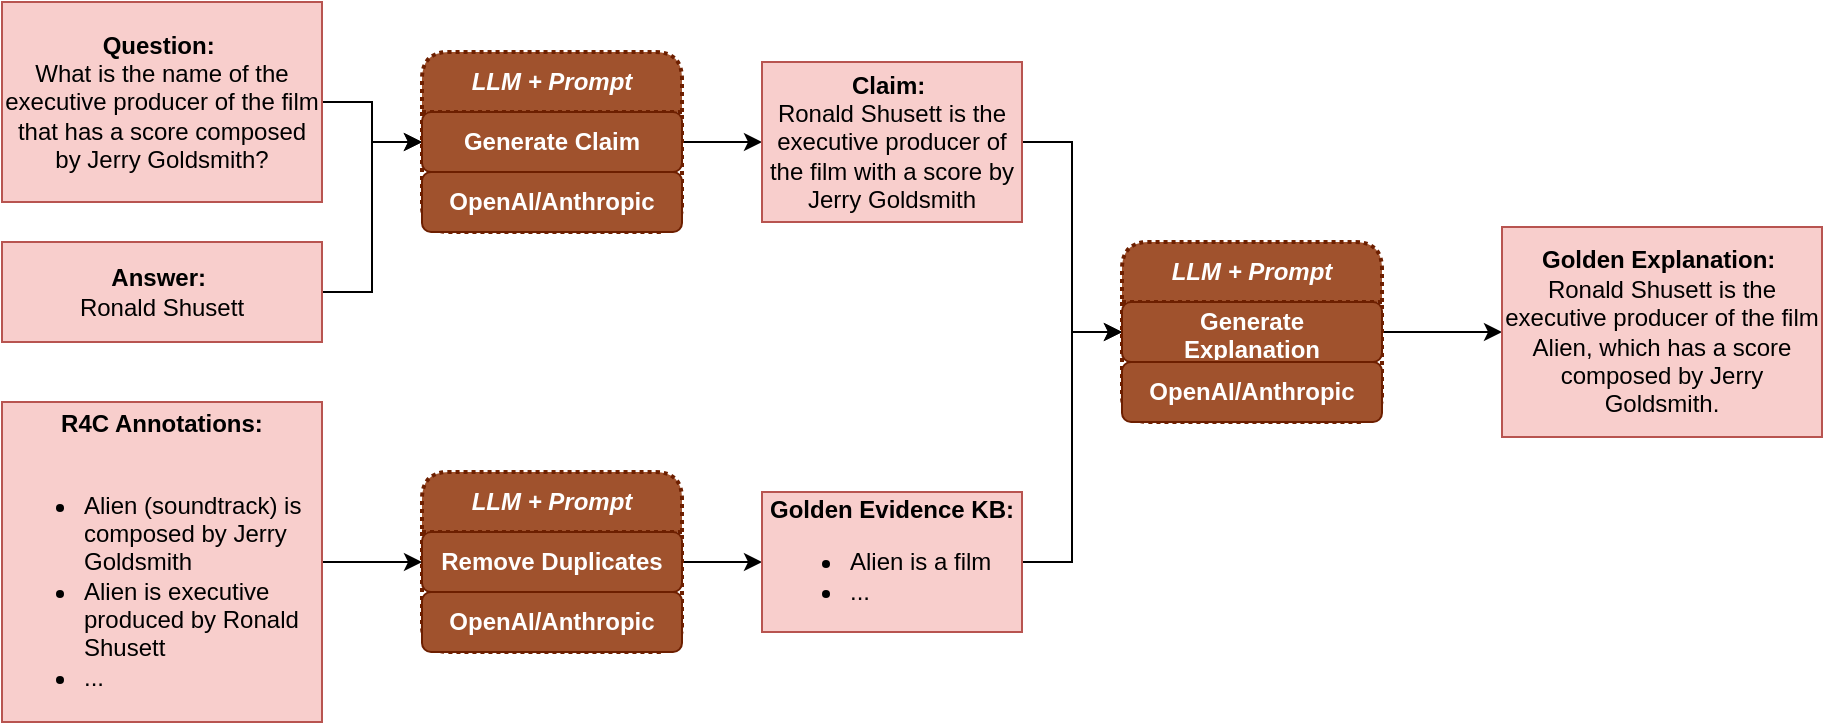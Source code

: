 <mxfile version="24.7.8">
  <diagram name="Strona-1" id="diypcTc6_78s_wwE16Ay">
    <mxGraphModel dx="1137" dy="719" grid="1" gridSize="10" guides="1" tooltips="1" connect="1" arrows="1" fold="1" page="1" pageScale="1" pageWidth="827" pageHeight="1169" math="0" shadow="0">
      <root>
        <mxCell id="0" />
        <mxCell id="1" parent="0" />
        <mxCell id="ccWnFZst2IsXS-5hjGJ8-20" style="edgeStyle=orthogonalEdgeStyle;rounded=0;orthogonalLoop=1;jettySize=auto;html=1;exitX=1;exitY=0.5;exitDx=0;exitDy=0;entryX=0;entryY=0.5;entryDx=0;entryDy=0;" edge="1" parent="1" source="ccWnFZst2IsXS-5hjGJ8-2" target="ccWnFZst2IsXS-5hjGJ8-9">
          <mxGeometry relative="1" as="geometry" />
        </mxCell>
        <mxCell id="ccWnFZst2IsXS-5hjGJ8-2" value="&lt;b&gt;Question:&amp;nbsp;&lt;/b&gt;&lt;div&gt;What is the name of the executive producer of the film that has a score composed by Jerry Goldsmith?&lt;/div&gt;" style="rounded=0;whiteSpace=wrap;html=1;fillColor=#f8cecc;strokeColor=#b85450;" vertex="1" parent="1">
          <mxGeometry x="170" y="210" width="160" height="100" as="geometry" />
        </mxCell>
        <mxCell id="ccWnFZst2IsXS-5hjGJ8-17" style="edgeStyle=orthogonalEdgeStyle;rounded=0;orthogonalLoop=1;jettySize=auto;html=1;exitX=1;exitY=0.5;exitDx=0;exitDy=0;entryX=0;entryY=0.5;entryDx=0;entryDy=0;" edge="1" parent="1" source="ccWnFZst2IsXS-5hjGJ8-3" target="ccWnFZst2IsXS-5hjGJ8-4">
          <mxGeometry relative="1" as="geometry" />
        </mxCell>
        <mxCell id="ccWnFZst2IsXS-5hjGJ8-3" value="&lt;b&gt;Answer:&amp;nbsp;&lt;/b&gt;&lt;div&gt;Ronald Shusett&lt;/div&gt;" style="rounded=0;whiteSpace=wrap;html=1;fillColor=#f8cecc;strokeColor=#b85450;" vertex="1" parent="1">
          <mxGeometry x="170" y="330" width="160" height="50" as="geometry" />
        </mxCell>
        <mxCell id="ccWnFZst2IsXS-5hjGJ8-23" style="edgeStyle=orthogonalEdgeStyle;rounded=0;orthogonalLoop=1;jettySize=auto;html=1;exitX=1;exitY=0.5;exitDx=0;exitDy=0;entryX=0;entryY=0.5;entryDx=0;entryDy=0;" edge="1" parent="1" source="ccWnFZst2IsXS-5hjGJ8-4" target="ccWnFZst2IsXS-5hjGJ8-6">
          <mxGeometry relative="1" as="geometry" />
        </mxCell>
        <mxCell id="ccWnFZst2IsXS-5hjGJ8-4" value="&lt;i&gt;&lt;b&gt;LLM + Prompt&lt;/b&gt;&lt;/i&gt;" style="swimlane;fontStyle=0;childLayout=stackLayout;horizontal=1;startSize=30;horizontalStack=0;resizeParent=1;resizeParentMax=0;resizeLast=0;collapsible=1;marginBottom=0;whiteSpace=wrap;html=1;fillColor=#a0522d;strokeColor=#6D1F00;fillStyle=solid;fontColor=#ffffff;rounded=1;dashed=1;dashPattern=1 1;strokeWidth=2;" vertex="1" parent="1">
          <mxGeometry x="380" y="235" width="130" height="90" as="geometry" />
        </mxCell>
        <mxCell id="ccWnFZst2IsXS-5hjGJ8-9" value="&lt;b&gt;Generate Claim&lt;/b&gt;" style="text;strokeColor=#6D1F00;fillColor=#a0522d;align=center;verticalAlign=middle;spacingLeft=4;spacingRight=4;overflow=hidden;points=[[0,0.5],[1,0.5]];portConstraint=eastwest;rotatable=0;whiteSpace=wrap;html=1;fontColor=#ffffff;rounded=1;" vertex="1" parent="ccWnFZst2IsXS-5hjGJ8-4">
          <mxGeometry y="30" width="130" height="30" as="geometry" />
        </mxCell>
        <mxCell id="ccWnFZst2IsXS-5hjGJ8-5" value="&lt;b&gt;OpenAI/Anthropic&lt;/b&gt;" style="text;strokeColor=#6D1F00;fillColor=#a0522d;align=center;verticalAlign=middle;spacingLeft=4;spacingRight=4;overflow=hidden;points=[[0,0.5],[1,0.5]];portConstraint=eastwest;rotatable=0;whiteSpace=wrap;html=1;fontColor=#ffffff;rounded=1;" vertex="1" parent="ccWnFZst2IsXS-5hjGJ8-4">
          <mxGeometry y="60" width="130" height="30" as="geometry" />
        </mxCell>
        <mxCell id="ccWnFZst2IsXS-5hjGJ8-25" style="edgeStyle=orthogonalEdgeStyle;rounded=0;orthogonalLoop=1;jettySize=auto;html=1;exitX=1;exitY=0.5;exitDx=0;exitDy=0;entryX=0;entryY=0.5;entryDx=0;entryDy=0;" edge="1" parent="1" source="ccWnFZst2IsXS-5hjGJ8-6" target="ccWnFZst2IsXS-5hjGJ8-14">
          <mxGeometry relative="1" as="geometry" />
        </mxCell>
        <mxCell id="ccWnFZst2IsXS-5hjGJ8-6" value="&lt;b&gt;Claim:&amp;nbsp;&lt;/b&gt;&lt;div&gt;Ronald Shusett is the executive producer of the film with a score by Jerry Goldsmith&lt;/div&gt;" style="rounded=0;whiteSpace=wrap;html=1;fillColor=#f8cecc;strokeColor=#b85450;" vertex="1" parent="1">
          <mxGeometry x="550" y="240" width="130" height="80" as="geometry" />
        </mxCell>
        <mxCell id="ccWnFZst2IsXS-5hjGJ8-22" style="edgeStyle=orthogonalEdgeStyle;rounded=0;orthogonalLoop=1;jettySize=auto;html=1;exitX=1;exitY=0.5;exitDx=0;exitDy=0;entryX=0;entryY=0.5;entryDx=0;entryDy=0;" edge="1" parent="1" source="ccWnFZst2IsXS-5hjGJ8-7" target="ccWnFZst2IsXS-5hjGJ8-12">
          <mxGeometry relative="1" as="geometry" />
        </mxCell>
        <mxCell id="ccWnFZst2IsXS-5hjGJ8-7" value="&lt;i&gt;&lt;b&gt;LLM + Prompt&lt;/b&gt;&lt;/i&gt;" style="swimlane;fontStyle=0;childLayout=stackLayout;horizontal=1;startSize=30;horizontalStack=0;resizeParent=1;resizeParentMax=0;resizeLast=0;collapsible=1;marginBottom=0;whiteSpace=wrap;html=1;fillColor=#a0522d;strokeColor=#6D1F00;fillStyle=solid;fontColor=#ffffff;rounded=1;dashed=1;dashPattern=1 1;strokeWidth=2;" vertex="1" parent="1">
          <mxGeometry x="380" y="445" width="130" height="90" as="geometry" />
        </mxCell>
        <mxCell id="ccWnFZst2IsXS-5hjGJ8-10" value="&lt;b&gt;Remove Duplicates&lt;/b&gt;" style="text;strokeColor=#6D1F00;fillColor=#a0522d;align=center;verticalAlign=middle;spacingLeft=4;spacingRight=4;overflow=hidden;points=[[0,0.5],[1,0.5]];portConstraint=eastwest;rotatable=0;whiteSpace=wrap;html=1;fontColor=#ffffff;rounded=1;" vertex="1" parent="ccWnFZst2IsXS-5hjGJ8-7">
          <mxGeometry y="30" width="130" height="30" as="geometry" />
        </mxCell>
        <mxCell id="ccWnFZst2IsXS-5hjGJ8-8" value="&lt;b&gt;OpenAI/Anthropic&lt;/b&gt;" style="text;strokeColor=#6D1F00;fillColor=#a0522d;align=center;verticalAlign=middle;spacingLeft=4;spacingRight=4;overflow=hidden;points=[[0,0.5],[1,0.5]];portConstraint=eastwest;rotatable=0;whiteSpace=wrap;html=1;fontColor=#ffffff;rounded=1;" vertex="1" parent="ccWnFZst2IsXS-5hjGJ8-7">
          <mxGeometry y="60" width="130" height="30" as="geometry" />
        </mxCell>
        <mxCell id="ccWnFZst2IsXS-5hjGJ8-21" style="edgeStyle=orthogonalEdgeStyle;rounded=0;orthogonalLoop=1;jettySize=auto;html=1;exitX=1;exitY=0.5;exitDx=0;exitDy=0;entryX=0;entryY=0.5;entryDx=0;entryDy=0;" edge="1" parent="1" source="ccWnFZst2IsXS-5hjGJ8-11" target="ccWnFZst2IsXS-5hjGJ8-10">
          <mxGeometry relative="1" as="geometry" />
        </mxCell>
        <mxCell id="ccWnFZst2IsXS-5hjGJ8-11" value="&lt;b style=&quot;background-color: initial;&quot;&gt;R4C Annotations:&lt;/b&gt;&lt;div&gt;&lt;b&gt;&lt;br&gt;&lt;/b&gt;&lt;div style=&quot;text-align: left;&quot;&gt;&lt;ul&gt;&lt;li&gt;&lt;span style=&quot;background-color: initial;&quot;&gt;Alien (soundtrack) is composed by Jerry Goldsmith&lt;/span&gt;&lt;/li&gt;&lt;li&gt;&lt;span style=&quot;background-color: initial;&quot;&gt;Alien is executive produced by Ronald Shusett&lt;/span&gt;&lt;/li&gt;&lt;li&gt;&lt;span style=&quot;background-color: initial;&quot;&gt;...&lt;/span&gt;&lt;/li&gt;&lt;/ul&gt;&lt;/div&gt;&lt;/div&gt;" style="rounded=0;whiteSpace=wrap;html=1;fillColor=#f8cecc;strokeColor=#b85450;" vertex="1" parent="1">
          <mxGeometry x="170" y="410" width="160" height="160" as="geometry" />
        </mxCell>
        <mxCell id="ccWnFZst2IsXS-5hjGJ8-24" style="edgeStyle=orthogonalEdgeStyle;rounded=0;orthogonalLoop=1;jettySize=auto;html=1;exitX=1;exitY=0.5;exitDx=0;exitDy=0;entryX=0;entryY=0.5;entryDx=0;entryDy=0;" edge="1" parent="1" source="ccWnFZst2IsXS-5hjGJ8-12" target="ccWnFZst2IsXS-5hjGJ8-14">
          <mxGeometry relative="1" as="geometry" />
        </mxCell>
        <mxCell id="ccWnFZst2IsXS-5hjGJ8-12" value="&lt;b&gt;Golden Evidence KB:&lt;/b&gt;&lt;div&gt;&lt;ul&gt;&lt;li style=&quot;text-align: left;&quot;&gt;Alien is a film&lt;br&gt;&lt;/li&gt;&lt;li style=&quot;text-align: left;&quot;&gt;...&lt;/li&gt;&lt;/ul&gt;&lt;/div&gt;" style="rounded=0;whiteSpace=wrap;html=1;fillColor=#f8cecc;strokeColor=#b85450;" vertex="1" parent="1">
          <mxGeometry x="550" y="455" width="130" height="70" as="geometry" />
        </mxCell>
        <mxCell id="ccWnFZst2IsXS-5hjGJ8-26" style="edgeStyle=orthogonalEdgeStyle;rounded=0;orthogonalLoop=1;jettySize=auto;html=1;exitX=1;exitY=0.5;exitDx=0;exitDy=0;entryX=0;entryY=0.5;entryDx=0;entryDy=0;" edge="1" parent="1" source="ccWnFZst2IsXS-5hjGJ8-13" target="ccWnFZst2IsXS-5hjGJ8-16">
          <mxGeometry relative="1" as="geometry" />
        </mxCell>
        <mxCell id="ccWnFZst2IsXS-5hjGJ8-13" value="&lt;i&gt;&lt;b&gt;LLM + Prompt&lt;/b&gt;&lt;/i&gt;" style="swimlane;fontStyle=0;childLayout=stackLayout;horizontal=1;startSize=30;horizontalStack=0;resizeParent=1;resizeParentMax=0;resizeLast=0;collapsible=1;marginBottom=0;whiteSpace=wrap;html=1;fillColor=#a0522d;strokeColor=#6D1F00;fillStyle=solid;fontColor=#ffffff;rounded=1;dashed=1;dashPattern=1 1;strokeWidth=2;" vertex="1" parent="1">
          <mxGeometry x="730" y="330" width="130" height="90" as="geometry" />
        </mxCell>
        <mxCell id="ccWnFZst2IsXS-5hjGJ8-14" value="&lt;b&gt;Generate Explanation&lt;/b&gt;" style="text;strokeColor=#6D1F00;fillColor=#a0522d;align=center;verticalAlign=middle;spacingLeft=4;spacingRight=4;overflow=hidden;points=[[0,0.5],[1,0.5]];portConstraint=eastwest;rotatable=0;whiteSpace=wrap;html=1;fontColor=#ffffff;rounded=1;" vertex="1" parent="ccWnFZst2IsXS-5hjGJ8-13">
          <mxGeometry y="30" width="130" height="30" as="geometry" />
        </mxCell>
        <mxCell id="ccWnFZst2IsXS-5hjGJ8-15" value="&lt;b&gt;OpenAI/Anthropic&lt;/b&gt;" style="text;strokeColor=#6D1F00;fillColor=#a0522d;align=center;verticalAlign=middle;spacingLeft=4;spacingRight=4;overflow=hidden;points=[[0,0.5],[1,0.5]];portConstraint=eastwest;rotatable=0;whiteSpace=wrap;html=1;fontColor=#ffffff;rounded=1;" vertex="1" parent="ccWnFZst2IsXS-5hjGJ8-13">
          <mxGeometry y="60" width="130" height="30" as="geometry" />
        </mxCell>
        <mxCell id="ccWnFZst2IsXS-5hjGJ8-16" value="&lt;b&gt;Golden Explanation:&amp;nbsp;&lt;/b&gt;&lt;div&gt;Ronald Shusett is the executive producer of the film Alien, which has a score composed by Jerry Goldsmith.&lt;/div&gt;" style="rounded=0;whiteSpace=wrap;html=1;fillColor=#f8cecc;strokeColor=#b85450;" vertex="1" parent="1">
          <mxGeometry x="920" y="322.5" width="160" height="105" as="geometry" />
        </mxCell>
      </root>
    </mxGraphModel>
  </diagram>
</mxfile>
